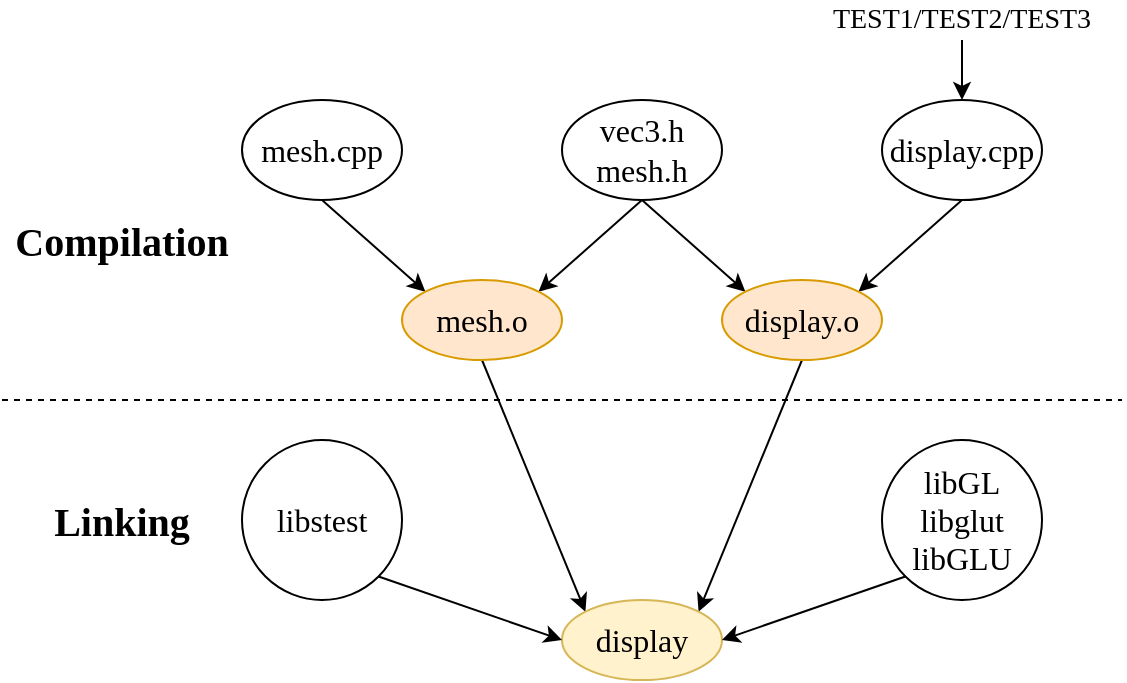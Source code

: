 <mxfile version="12.3.3" type="device" pages="1"><diagram id="XCOqN7iT6OeX6dUmbGKx" name="Page-1"><mxGraphModel dx="1036" dy="703" grid="1" gridSize="10" guides="1" tooltips="1" connect="1" arrows="1" fold="1" page="1" pageScale="1" pageWidth="827" pageHeight="1169" math="0" shadow="0"><root><mxCell id="0"/><mxCell id="1" parent="0"/><mxCell id="asEUutHEJHNIa31pbJ_e-13" style="edgeStyle=none;rounded=0;orthogonalLoop=1;jettySize=auto;html=1;exitX=0.5;exitY=1;exitDx=0;exitDy=0;entryX=0;entryY=0;entryDx=0;entryDy=0;fontSize=16;fontFamily=Caribli;" parent="1" source="asEUutHEJHNIa31pbJ_e-8" target="asEUutHEJHNIa31pbJ_e-11" edge="1"><mxGeometry relative="1" as="geometry"/></mxCell><mxCell id="asEUutHEJHNIa31pbJ_e-8" value="mesh.cpp" style="ellipse;whiteSpace=wrap;html=1;fontSize=16;fontFamily=Caribli;" parent="1" vertex="1"><mxGeometry x="200" y="150" width="80" height="50" as="geometry"/></mxCell><mxCell id="asEUutHEJHNIa31pbJ_e-14" style="edgeStyle=none;rounded=0;orthogonalLoop=1;jettySize=auto;html=1;exitX=0.5;exitY=1;exitDx=0;exitDy=0;entryX=1;entryY=0;entryDx=0;entryDy=0;fontSize=16;fontFamily=Caribli;" parent="1" source="asEUutHEJHNIa31pbJ_e-9" target="asEUutHEJHNIa31pbJ_e-11" edge="1"><mxGeometry relative="1" as="geometry"/></mxCell><mxCell id="asEUutHEJHNIa31pbJ_e-15" style="edgeStyle=none;rounded=0;orthogonalLoop=1;jettySize=auto;html=1;exitX=0.5;exitY=1;exitDx=0;exitDy=0;entryX=0;entryY=0;entryDx=0;entryDy=0;fontSize=16;fontFamily=Caribli;" parent="1" source="asEUutHEJHNIa31pbJ_e-9" target="asEUutHEJHNIa31pbJ_e-12" edge="1"><mxGeometry relative="1" as="geometry"/></mxCell><mxCell id="asEUutHEJHNIa31pbJ_e-9" value="vec3.h&lt;br&gt;mesh.h" style="ellipse;whiteSpace=wrap;html=1;fontSize=16;fontFamily=Caribli;" parent="1" vertex="1"><mxGeometry x="360" y="150" width="80" height="50" as="geometry"/></mxCell><mxCell id="asEUutHEJHNIa31pbJ_e-16" style="edgeStyle=none;rounded=0;orthogonalLoop=1;jettySize=auto;html=1;exitX=0.5;exitY=1;exitDx=0;exitDy=0;entryX=1;entryY=0;entryDx=0;entryDy=0;fontSize=16;fontFamily=Caribli;" parent="1" source="asEUutHEJHNIa31pbJ_e-10" target="asEUutHEJHNIa31pbJ_e-12" edge="1"><mxGeometry relative="1" as="geometry"/></mxCell><mxCell id="asEUutHEJHNIa31pbJ_e-10" value="display.cpp" style="ellipse;whiteSpace=wrap;html=1;fontSize=16;fontFamily=Caribli;" parent="1" vertex="1"><mxGeometry x="520" y="150" width="80" height="50" as="geometry"/></mxCell><mxCell id="asEUutHEJHNIa31pbJ_e-19" style="edgeStyle=none;rounded=0;orthogonalLoop=1;jettySize=auto;html=1;exitX=0.5;exitY=1;exitDx=0;exitDy=0;entryX=0;entryY=0;entryDx=0;entryDy=0;fontSize=16;fontFamily=Caribli;" parent="1" source="asEUutHEJHNIa31pbJ_e-11" target="asEUutHEJHNIa31pbJ_e-18" edge="1"><mxGeometry relative="1" as="geometry"/></mxCell><mxCell id="asEUutHEJHNIa31pbJ_e-11" value="mesh.o" style="ellipse;whiteSpace=wrap;html=1;fontSize=16;fontFamily=Caribli;fillColor=#ffe6cc;strokeColor=#d79b00;" parent="1" vertex="1"><mxGeometry x="280" y="240" width="80" height="40" as="geometry"/></mxCell><mxCell id="asEUutHEJHNIa31pbJ_e-20" style="edgeStyle=none;rounded=0;orthogonalLoop=1;jettySize=auto;html=1;exitX=0.5;exitY=1;exitDx=0;exitDy=0;entryX=1;entryY=0;entryDx=0;entryDy=0;fontSize=16;fontFamily=Caribli;" parent="1" source="asEUutHEJHNIa31pbJ_e-12" target="asEUutHEJHNIa31pbJ_e-18" edge="1"><mxGeometry relative="1" as="geometry"/></mxCell><mxCell id="asEUutHEJHNIa31pbJ_e-12" value="display.o" style="ellipse;whiteSpace=wrap;html=1;fontSize=16;fontFamily=Caribli;fillColor=#ffe6cc;strokeColor=#d79b00;" parent="1" vertex="1"><mxGeometry x="440" y="240" width="80" height="40" as="geometry"/></mxCell><mxCell id="asEUutHEJHNIa31pbJ_e-18" value="display" style="ellipse;whiteSpace=wrap;html=1;fontSize=16;fontFamily=Caribli;fillColor=#fff2cc;strokeColor=#d6b656;" parent="1" vertex="1"><mxGeometry x="360" y="400" width="80" height="40" as="geometry"/></mxCell><mxCell id="asEUutHEJHNIa31pbJ_e-23" style="edgeStyle=none;rounded=0;orthogonalLoop=1;jettySize=auto;html=1;exitX=1;exitY=1;exitDx=0;exitDy=0;entryX=0;entryY=0.5;entryDx=0;entryDy=0;fontSize=16;fontFamily=Caribli;" parent="1" source="asEUutHEJHNIa31pbJ_e-21" target="asEUutHEJHNIa31pbJ_e-18" edge="1"><mxGeometry relative="1" as="geometry"/></mxCell><mxCell id="asEUutHEJHNIa31pbJ_e-21" value="libstest" style="ellipse;whiteSpace=wrap;html=1;fontSize=16;fontFamily=Caribli;" parent="1" vertex="1"><mxGeometry x="200" y="320" width="80" height="80" as="geometry"/></mxCell><mxCell id="6CaDSTI4WhXI2755a1Hw-1" style="rounded=0;orthogonalLoop=1;jettySize=auto;html=1;exitX=0;exitY=1;exitDx=0;exitDy=0;entryX=1;entryY=0.5;entryDx=0;entryDy=0;" edge="1" parent="1" source="asEUutHEJHNIa31pbJ_e-24" target="asEUutHEJHNIa31pbJ_e-18"><mxGeometry relative="1" as="geometry"/></mxCell><mxCell id="asEUutHEJHNIa31pbJ_e-24" value="libGL&lt;br&gt;libglut&lt;br&gt;libGLU" style="ellipse;whiteSpace=wrap;html=1;fontSize=16;fontFamily=Caribli;" parent="1" vertex="1"><mxGeometry x="520" y="320" width="80" height="80" as="geometry"/></mxCell><mxCell id="asEUutHEJHNIa31pbJ_e-26" value="" style="endArrow=none;dashed=1;html=1;fontSize=16;fontFamily=Caribli;" parent="1" edge="1"><mxGeometry width="50" height="50" relative="1" as="geometry"><mxPoint x="80" y="300" as="sourcePoint"/><mxPoint x="640" y="300" as="targetPoint"/></mxGeometry></mxCell><mxCell id="asEUutHEJHNIa31pbJ_e-27" value="Compilation" style="text;html=1;strokeColor=none;fillColor=none;align=center;verticalAlign=middle;whiteSpace=wrap;rounded=0;fontFamily=Caribli;fontSize=20;fontStyle=1" parent="1" vertex="1"><mxGeometry x="80" y="200" width="120" height="40" as="geometry"/></mxCell><mxCell id="asEUutHEJHNIa31pbJ_e-28" value="Linking" style="text;html=1;strokeColor=none;fillColor=none;align=center;verticalAlign=middle;whiteSpace=wrap;rounded=0;fontFamily=Caribli;fontSize=20;fontStyle=1" parent="1" vertex="1"><mxGeometry x="80" y="340" width="120" height="40" as="geometry"/></mxCell><mxCell id="6CaDSTI4WhXI2755a1Hw-3" style="edgeStyle=none;rounded=0;orthogonalLoop=1;jettySize=auto;html=1;exitX=0.5;exitY=1;exitDx=0;exitDy=0;fontFamily=Caribli;fontSize=14;" edge="1" parent="1" source="6CaDSTI4WhXI2755a1Hw-2" target="asEUutHEJHNIa31pbJ_e-10"><mxGeometry relative="1" as="geometry"/></mxCell><mxCell id="6CaDSTI4WhXI2755a1Hw-2" value="TEST1/TEST2/TEST3" style="text;html=1;strokeColor=none;fillColor=none;align=center;verticalAlign=middle;whiteSpace=wrap;rounded=0;fontSize=14;fontFamily=Caribli;" vertex="1" parent="1"><mxGeometry x="520" y="100" width="80" height="20" as="geometry"/></mxCell></root></mxGraphModel></diagram></mxfile>